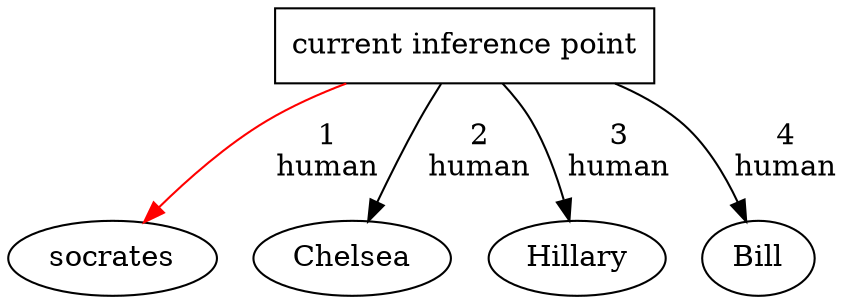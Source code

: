 digraph {
"" [label="current inference point",shape=box];
"" -> socrates [label=" 1\n human",color=red];
"" -> Chelsea [label=" 2\n human"];
"" -> Hillary [label=" 3\n human"];
"" -> Bill [label=" 4\n human"];
}